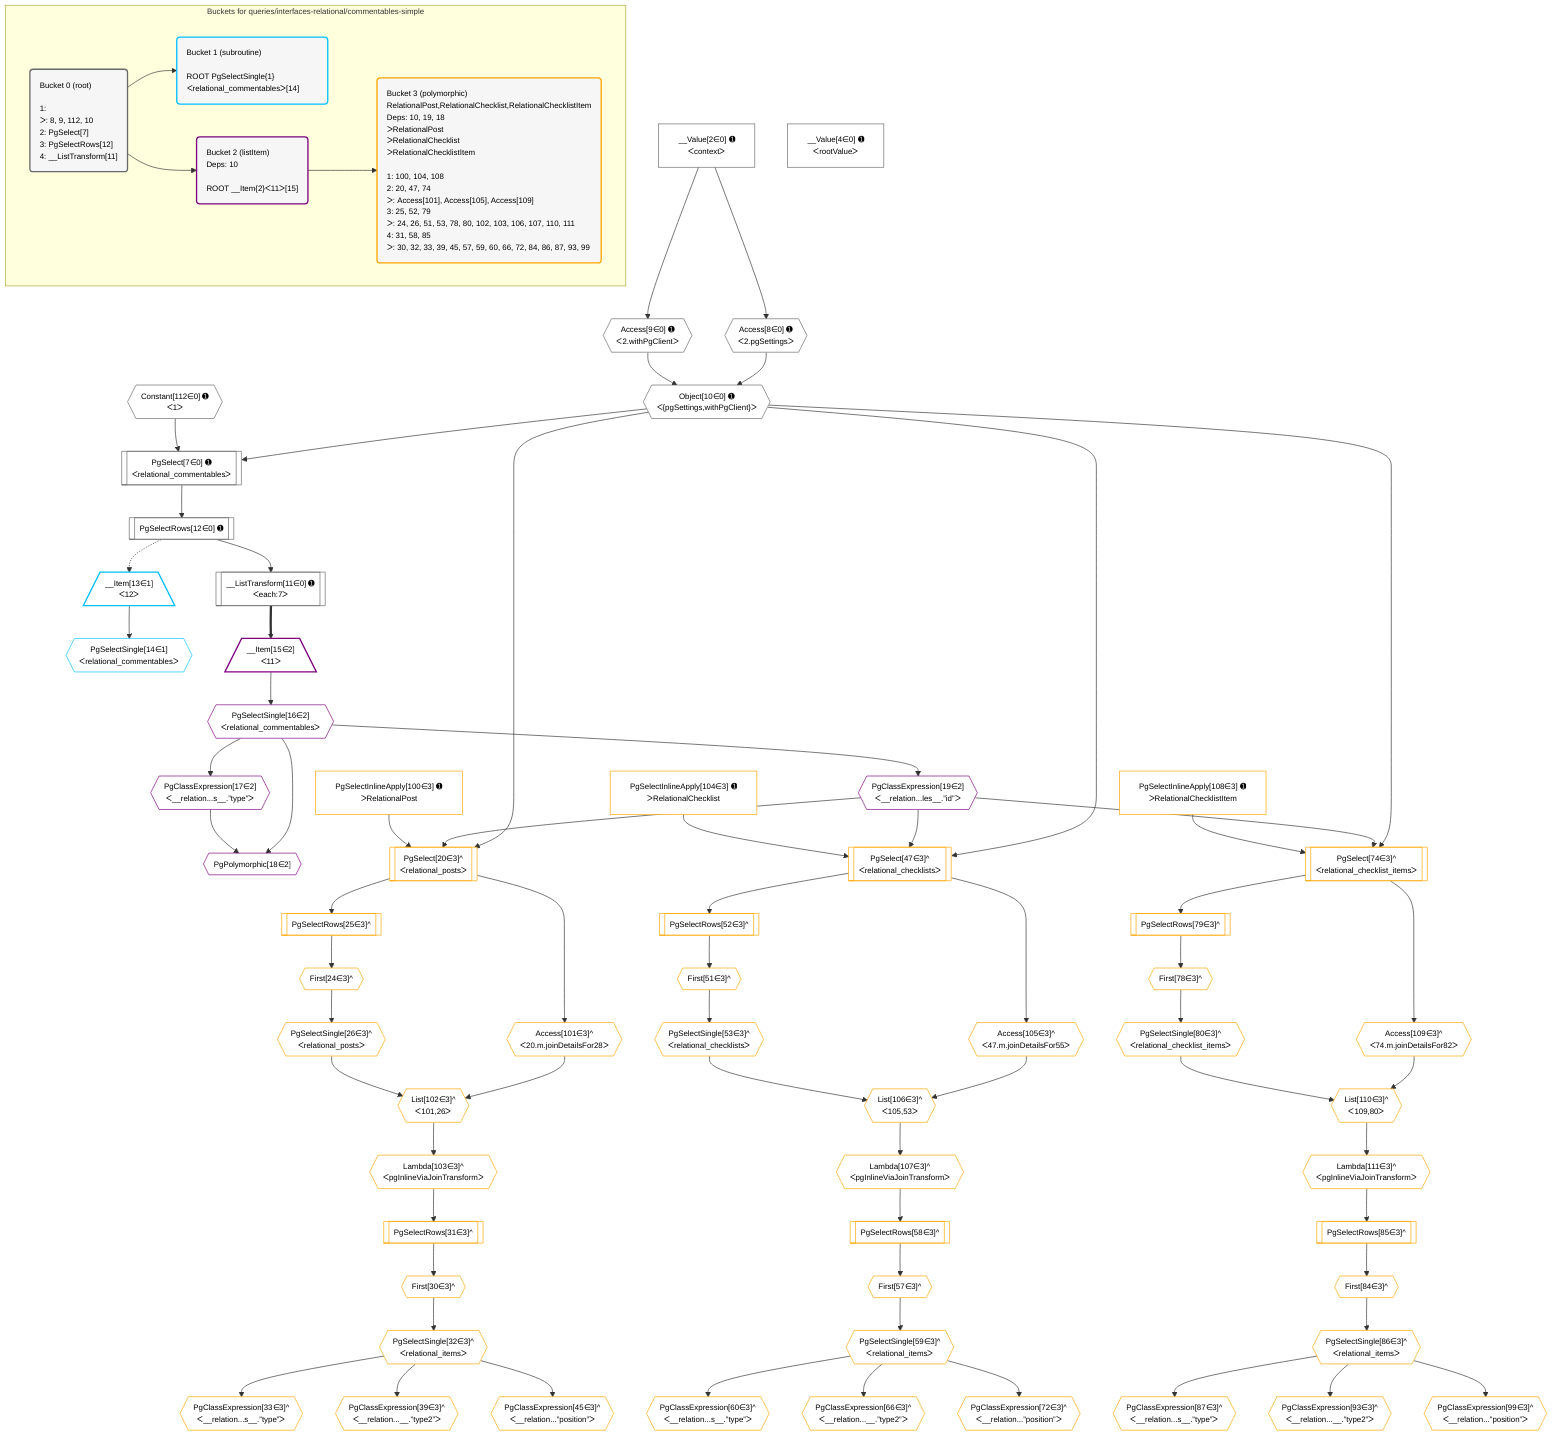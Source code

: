 %%{init: {'themeVariables': { 'fontSize': '12px'}}}%%
graph TD
    classDef path fill:#eee,stroke:#000,color:#000
    classDef plan fill:#fff,stroke-width:1px,color:#000
    classDef itemplan fill:#fff,stroke-width:2px,color:#000
    classDef unbatchedplan fill:#dff,stroke-width:1px,color:#000
    classDef sideeffectplan fill:#fcc,stroke-width:2px,color:#000
    classDef bucket fill:#f6f6f6,color:#000,stroke-width:2px,text-align:left


    %% plan dependencies
    PgSelect7[["PgSelect[7∈0] ➊<br />ᐸrelational_commentablesᐳ"]]:::plan
    Object10{{"Object[10∈0] ➊<br />ᐸ{pgSettings,withPgClient}ᐳ"}}:::plan
    Constant112{{"Constant[112∈0] ➊<br />ᐸ1ᐳ"}}:::plan
    Object10 & Constant112 --> PgSelect7
    Access8{{"Access[8∈0] ➊<br />ᐸ2.pgSettingsᐳ"}}:::plan
    Access9{{"Access[9∈0] ➊<br />ᐸ2.withPgClientᐳ"}}:::plan
    Access8 & Access9 --> Object10
    __Value2["__Value[2∈0] ➊<br />ᐸcontextᐳ"]:::plan
    __Value2 --> Access8
    __Value2 --> Access9
    __ListTransform11[["__ListTransform[11∈0] ➊<br />ᐸeach:7ᐳ"]]:::plan
    PgSelectRows12[["PgSelectRows[12∈0] ➊"]]:::plan
    PgSelectRows12 --> __ListTransform11
    PgSelect7 --> PgSelectRows12
    __Value4["__Value[4∈0] ➊<br />ᐸrootValueᐳ"]:::plan
    __Item13[/"__Item[13∈1]<br />ᐸ12ᐳ"\]:::itemplan
    PgSelectRows12 -.-> __Item13
    PgSelectSingle14{{"PgSelectSingle[14∈1]<br />ᐸrelational_commentablesᐳ"}}:::plan
    __Item13 --> PgSelectSingle14
    PgPolymorphic18{{"PgPolymorphic[18∈2]"}}:::plan
    PgSelectSingle16{{"PgSelectSingle[16∈2]<br />ᐸrelational_commentablesᐳ"}}:::plan
    PgClassExpression17{{"PgClassExpression[17∈2]<br />ᐸ__relation...s__.”type”ᐳ"}}:::plan
    PgSelectSingle16 & PgClassExpression17 --> PgPolymorphic18
    __Item15[/"__Item[15∈2]<br />ᐸ11ᐳ"\]:::itemplan
    __ListTransform11 ==> __Item15
    __Item15 --> PgSelectSingle16
    PgSelectSingle16 --> PgClassExpression17
    PgClassExpression19{{"PgClassExpression[19∈2]<br />ᐸ__relation...les__.”id”ᐳ"}}:::plan
    PgSelectSingle16 --> PgClassExpression19
    PgSelect20[["PgSelect[20∈3]^<br />ᐸrelational_postsᐳ"]]:::plan
    PgSelectInlineApply100["PgSelectInlineApply[100∈3] ➊<br />ᐳRelationalPost"]:::plan
    Object10 & PgClassExpression19 & PgSelectInlineApply100 --> PgSelect20
    PgSelect47[["PgSelect[47∈3]^<br />ᐸrelational_checklistsᐳ"]]:::plan
    PgSelectInlineApply104["PgSelectInlineApply[104∈3] ➊<br />ᐳRelationalChecklist"]:::plan
    Object10 & PgClassExpression19 & PgSelectInlineApply104 --> PgSelect47
    PgSelect74[["PgSelect[74∈3]^<br />ᐸrelational_checklist_itemsᐳ"]]:::plan
    PgSelectInlineApply108["PgSelectInlineApply[108∈3] ➊<br />ᐳRelationalChecklistItem"]:::plan
    Object10 & PgClassExpression19 & PgSelectInlineApply108 --> PgSelect74
    List102{{"List[102∈3]^<br />ᐸ101,26ᐳ"}}:::plan
    Access101{{"Access[101∈3]^<br />ᐸ20.m.joinDetailsFor28ᐳ"}}:::plan
    PgSelectSingle26{{"PgSelectSingle[26∈3]^<br />ᐸrelational_postsᐳ"}}:::plan
    Access101 & PgSelectSingle26 --> List102
    List106{{"List[106∈3]^<br />ᐸ105,53ᐳ"}}:::plan
    Access105{{"Access[105∈3]^<br />ᐸ47.m.joinDetailsFor55ᐳ"}}:::plan
    PgSelectSingle53{{"PgSelectSingle[53∈3]^<br />ᐸrelational_checklistsᐳ"}}:::plan
    Access105 & PgSelectSingle53 --> List106
    List110{{"List[110∈3]^<br />ᐸ109,80ᐳ"}}:::plan
    Access109{{"Access[109∈3]^<br />ᐸ74.m.joinDetailsFor82ᐳ"}}:::plan
    PgSelectSingle80{{"PgSelectSingle[80∈3]^<br />ᐸrelational_checklist_itemsᐳ"}}:::plan
    Access109 & PgSelectSingle80 --> List110
    First24{{"First[24∈3]^"}}:::plan
    PgSelectRows25[["PgSelectRows[25∈3]^"]]:::plan
    PgSelectRows25 --> First24
    PgSelect20 --> PgSelectRows25
    First24 --> PgSelectSingle26
    First30{{"First[30∈3]^"}}:::plan
    PgSelectRows31[["PgSelectRows[31∈3]^"]]:::plan
    PgSelectRows31 --> First30
    Lambda103{{"Lambda[103∈3]^<br />ᐸpgInlineViaJoinTransformᐳ"}}:::plan
    Lambda103 --> PgSelectRows31
    PgSelectSingle32{{"PgSelectSingle[32∈3]^<br />ᐸrelational_itemsᐳ"}}:::plan
    First30 --> PgSelectSingle32
    PgClassExpression33{{"PgClassExpression[33∈3]^<br />ᐸ__relation...s__.”type”ᐳ"}}:::plan
    PgSelectSingle32 --> PgClassExpression33
    PgClassExpression39{{"PgClassExpression[39∈3]^<br />ᐸ__relation...__.”type2”ᐳ"}}:::plan
    PgSelectSingle32 --> PgClassExpression39
    PgClassExpression45{{"PgClassExpression[45∈3]^<br />ᐸ__relation...”position”ᐳ"}}:::plan
    PgSelectSingle32 --> PgClassExpression45
    First51{{"First[51∈3]^"}}:::plan
    PgSelectRows52[["PgSelectRows[52∈3]^"]]:::plan
    PgSelectRows52 --> First51
    PgSelect47 --> PgSelectRows52
    First51 --> PgSelectSingle53
    First57{{"First[57∈3]^"}}:::plan
    PgSelectRows58[["PgSelectRows[58∈3]^"]]:::plan
    PgSelectRows58 --> First57
    Lambda107{{"Lambda[107∈3]^<br />ᐸpgInlineViaJoinTransformᐳ"}}:::plan
    Lambda107 --> PgSelectRows58
    PgSelectSingle59{{"PgSelectSingle[59∈3]^<br />ᐸrelational_itemsᐳ"}}:::plan
    First57 --> PgSelectSingle59
    PgClassExpression60{{"PgClassExpression[60∈3]^<br />ᐸ__relation...s__.”type”ᐳ"}}:::plan
    PgSelectSingle59 --> PgClassExpression60
    PgClassExpression66{{"PgClassExpression[66∈3]^<br />ᐸ__relation...__.”type2”ᐳ"}}:::plan
    PgSelectSingle59 --> PgClassExpression66
    PgClassExpression72{{"PgClassExpression[72∈3]^<br />ᐸ__relation...”position”ᐳ"}}:::plan
    PgSelectSingle59 --> PgClassExpression72
    First78{{"First[78∈3]^"}}:::plan
    PgSelectRows79[["PgSelectRows[79∈3]^"]]:::plan
    PgSelectRows79 --> First78
    PgSelect74 --> PgSelectRows79
    First78 --> PgSelectSingle80
    First84{{"First[84∈3]^"}}:::plan
    PgSelectRows85[["PgSelectRows[85∈3]^"]]:::plan
    PgSelectRows85 --> First84
    Lambda111{{"Lambda[111∈3]^<br />ᐸpgInlineViaJoinTransformᐳ"}}:::plan
    Lambda111 --> PgSelectRows85
    PgSelectSingle86{{"PgSelectSingle[86∈3]^<br />ᐸrelational_itemsᐳ"}}:::plan
    First84 --> PgSelectSingle86
    PgClassExpression87{{"PgClassExpression[87∈3]^<br />ᐸ__relation...s__.”type”ᐳ"}}:::plan
    PgSelectSingle86 --> PgClassExpression87
    PgClassExpression93{{"PgClassExpression[93∈3]^<br />ᐸ__relation...__.”type2”ᐳ"}}:::plan
    PgSelectSingle86 --> PgClassExpression93
    PgClassExpression99{{"PgClassExpression[99∈3]^<br />ᐸ__relation...”position”ᐳ"}}:::plan
    PgSelectSingle86 --> PgClassExpression99
    PgSelect20 --> Access101
    List102 --> Lambda103
    PgSelect47 --> Access105
    List106 --> Lambda107
    PgSelect74 --> Access109
    List110 --> Lambda111

    %% define steps

    subgraph "Buckets for queries/interfaces-relational/commentables-simple"
    Bucket0("Bucket 0 (root)<br /><br />1: <br />ᐳ: 8, 9, 112, 10<br />2: PgSelect[7]<br />3: PgSelectRows[12]<br />4: __ListTransform[11]"):::bucket
    classDef bucket0 stroke:#696969
    class Bucket0,__Value2,__Value4,PgSelect7,Access8,Access9,Object10,__ListTransform11,PgSelectRows12,Constant112 bucket0
    Bucket1("Bucket 1 (subroutine)<br /><br />ROOT PgSelectSingle{1}ᐸrelational_commentablesᐳ[14]"):::bucket
    classDef bucket1 stroke:#00bfff
    class Bucket1,__Item13,PgSelectSingle14 bucket1
    Bucket2("Bucket 2 (listItem)<br />Deps: 10<br /><br />ROOT __Item{2}ᐸ11ᐳ[15]"):::bucket
    classDef bucket2 stroke:#7f007f
    class Bucket2,__Item15,PgSelectSingle16,PgClassExpression17,PgPolymorphic18,PgClassExpression19 bucket2
    Bucket3("Bucket 3 (polymorphic)<br />RelationalPost,RelationalChecklist,RelationalChecklistItem<br />Deps: 10, 19, 18<br />ᐳRelationalPost<br />ᐳRelationalChecklist<br />ᐳRelationalChecklistItem<br /><br />1: 100, 104, 108<br />2: 20, 47, 74<br />ᐳ: Access[101], Access[105], Access[109]<br />3: 25, 52, 79<br />ᐳ: 24, 26, 51, 53, 78, 80, 102, 103, 106, 107, 110, 111<br />4: 31, 58, 85<br />ᐳ: 30, 32, 33, 39, 45, 57, 59, 60, 66, 72, 84, 86, 87, 93, 99"):::bucket
    classDef bucket3 stroke:#ffa500
    class Bucket3,PgSelect20,First24,PgSelectRows25,PgSelectSingle26,First30,PgSelectRows31,PgSelectSingle32,PgClassExpression33,PgClassExpression39,PgClassExpression45,PgSelect47,First51,PgSelectRows52,PgSelectSingle53,First57,PgSelectRows58,PgSelectSingle59,PgClassExpression60,PgClassExpression66,PgClassExpression72,PgSelect74,First78,PgSelectRows79,PgSelectSingle80,First84,PgSelectRows85,PgSelectSingle86,PgClassExpression87,PgClassExpression93,PgClassExpression99,PgSelectInlineApply100,Access101,List102,Lambda103,PgSelectInlineApply104,Access105,List106,Lambda107,PgSelectInlineApply108,Access109,List110,Lambda111 bucket3
    Bucket0 --> Bucket1 & Bucket2
    Bucket2 --> Bucket3
    end